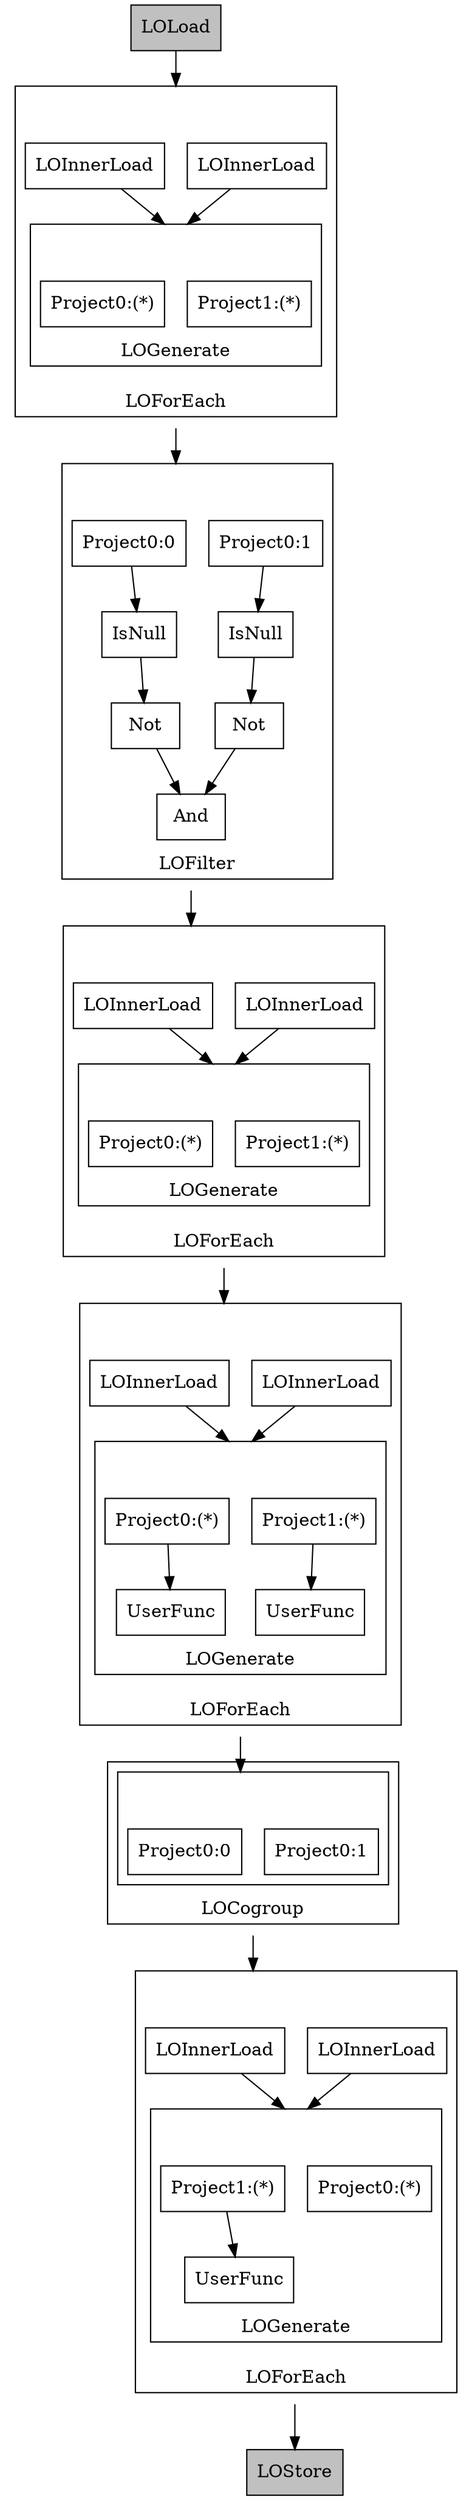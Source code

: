 #-----------------------------------------------
# New Logical Plan:
#-----------------------------------------------
digraph plan {
compound=true;
node [shape=rect];
1524063303 [label="LOStore", style="filled", fillcolor="gray"];
s1591684408_in [label="", style=invis, height=0, width=0];
s1591684408_out [label="", style=invis, height=0, width=0];
subgraph cluster_1591684408 {
label="LOForEach"labelloc=b;
283980484 [label="LOInnerLoad"];
1151330954 [label="LOInnerLoad"];
s1229322553_in [label="", style=invis, height=0, width=0];
s1229322553_out [label="", style=invis, height=0, width=0];
subgraph cluster_1229322553 {
label="LOGenerate"labelloc=b;
236054577 [label="Project0:(*)"];
s1229322553_in -> 236054577 [style=invis];
1718375554 [label="Project1:(*)"];
1377851222 [label="UserFunc"];
1718375554 -> 1377851222
s1229322553_in -> 1718375554 [style=invis];
};
236054577 -> s1229322553_out [style=invis];
1377851222 -> s1229322553_out [style=invis];
283980484 -> s1229322553_in [lhead=cluster_1229322553]
1151330954 -> s1229322553_in [lhead=cluster_1229322553]
s1591684408_in -> 283980484 [style=invis];
s1591684408_in -> 1151330954 [style=invis];
};
s1229322553_out -> s1591684408_out [style=invis];
s2015820261_out [label="", style=invis, height=0, width=0];
subgraph cluster_2015820261 {
label="LOCogroup"labelloc=b;
subgraph cluster_2015820261_837053032 {
label="";
s2015820261_837053032_in [label="", style=invis, height=0, width=0];
1189111555 [label="Project0:0"];
s2015820261_837053032_in -> 1189111555 [style=invis];
915085903 [label="Project0:1"];
s2015820261_837053032_in -> 915085903 [style=invis];
};
};
1189111555 -> s2015820261_out [style=invis];
915085903 -> s2015820261_out [style=invis];
s837053032_in [label="", style=invis, height=0, width=0];
s837053032_out [label="", style=invis, height=0, width=0];
subgraph cluster_837053032 {
label="LOForEach"labelloc=b;
709424757 [label="LOInnerLoad"];
472682755 [label="LOInnerLoad"];
s1351626789_in [label="", style=invis, height=0, width=0];
s1351626789_out [label="", style=invis, height=0, width=0];
subgraph cluster_1351626789 {
label="LOGenerate"labelloc=b;
1812245295 [label="Project0:(*)"];
646107664 [label="UserFunc"];
1812245295 -> 646107664
s1351626789_in -> 1812245295 [style=invis];
1454189616 [label="Project1:(*)"];
53489605 [label="UserFunc"];
1454189616 -> 53489605
s1351626789_in -> 1454189616 [style=invis];
};
646107664 -> s1351626789_out [style=invis];
53489605 -> s1351626789_out [style=invis];
709424757 -> s1351626789_in [lhead=cluster_1351626789]
472682755 -> s1351626789_in [lhead=cluster_1351626789]
s837053032_in -> 709424757 [style=invis];
s837053032_in -> 472682755 [style=invis];
};
s1351626789_out -> s837053032_out [style=invis];
s1032788969_in [label="", style=invis, height=0, width=0];
s1032788969_out [label="", style=invis, height=0, width=0];
subgraph cluster_1032788969 {
label="LOForEach"labelloc=b;
26174809 [label="LOInnerLoad"];
1833350875 [label="LOInnerLoad"];
s449507565_in [label="", style=invis, height=0, width=0];
s449507565_out [label="", style=invis, height=0, width=0];
subgraph cluster_449507565 {
label="LOGenerate"labelloc=b;
2121366929 [label="Project0:(*)"];
s449507565_in -> 2121366929 [style=invis];
1290468209 [label="Project1:(*)"];
s449507565_in -> 1290468209 [style=invis];
};
2121366929 -> s449507565_out [style=invis];
1290468209 -> s449507565_out [style=invis];
26174809 -> s449507565_in [lhead=cluster_449507565]
1833350875 -> s449507565_in [lhead=cluster_449507565]
s1032788969_in -> 26174809 [style=invis];
s1032788969_in -> 1833350875 [style=invis];
};
s449507565_out -> s1032788969_out [style=invis];
s853068360_in [label="", style=invis, height=0, width=0];
s853068360_out [label="", style=invis, height=0, width=0];
subgraph cluster_853068360 {
label="LOFilter"labelloc=b;
481105279 [label="Not"];
1235595167 [label="IsNull"];
881708381 [label="Project0:0"];
748454644 [label="Not"];
566207443 [label="IsNull"];
660493198 [label="Project0:1"];
17400039 [label="And"];
1235595167 -> 481105279
881708381 -> 1235595167
566207443 -> 748454644
660493198 -> 566207443
481105279 -> 17400039
748454644 -> 17400039
s853068360_in -> 881708381 [style=invis];
s853068360_in -> 660493198 [style=invis];
};
17400039 -> s853068360_out [style=invis];
919099148 [label="LOLoad", style="filled", fillcolor="gray"];
s601771480_in [label="", style=invis, height=0, width=0];
s601771480_out [label="", style=invis, height=0, width=0];
subgraph cluster_601771480 {
label="LOForEach"labelloc=b;
s1472770637_in [label="", style=invis, height=0, width=0];
s1472770637_out [label="", style=invis, height=0, width=0];
subgraph cluster_1472770637 {
label="LOGenerate"labelloc=b;
1481268344 [label="Project0:(*)"];
s1472770637_in -> 1481268344 [style=invis];
2046621584 [label="Project1:(*)"];
s1472770637_in -> 2046621584 [style=invis];
};
1481268344 -> s1472770637_out [style=invis];
2046621584 -> s1472770637_out [style=invis];
959580737 [label="LOInnerLoad"];
71257789 [label="LOInnerLoad"];
959580737 -> s1472770637_in [lhead=cluster_1472770637]
71257789 -> s1472770637_in [lhead=cluster_1472770637]
s601771480_in -> 959580737 [style=invis];
s601771480_in -> 71257789 [style=invis];
};
s1472770637_out -> s601771480_out [style=invis];
s1591684408_out -> 1524063303
s2015820261_out -> s1591684408_in [lhead=cluster_1591684408]
s837053032_out -> s2015820261_837053032_in [lhead=cluster_2015820261_837053032]
s1032788969_out -> s837053032_in [lhead=cluster_837053032]
s853068360_out -> s1032788969_in [lhead=cluster_1032788969]
919099148 -> s601771480_in [lhead=cluster_601771480]
s601771480_out -> s853068360_in [lhead=cluster_853068360]
}
#-----------------------------------------------
# Physical Plan:
#-----------------------------------------------
digraph plan {
compound=true;
node [shape=rect];
1923940087 [label="messages: Load(/me/tmp/emails.avro,\norg.apache.pig.piggybank.storage.avro.AvroStorage)", style="filled", fillcolor="gray"];
s487399360_in [label="", style=invis, height=0, width=0];
s487399360_out [label="", style=invis, height=0, width=0];
subgraph cluster_487399360 {
label="smaller: New For Each(true,true)[bag]"labelloc=b;
487399364 [label="Project[bag][0]"];
s487399360_in -> 487399364 [style=invis];
487399362 [label="Project[bag][1]"];
s487399360_in -> 487399362 [style=invis];
};
487399364 -> s487399360_out [style=invis];
487399362 -> s487399360_out [style=invis];
s487399300_in [label="", style=invis, height=0, width=0];
s487399300_out [label="", style=invis, height=0, width=0];
subgraph cluster_487399300 {
label="sent_counts: New For Each(true,false)[bag]"labelloc=b;
487399305 [label="Project[tuple][0]"];
s487399300_in -> 487399305 [style=invis];
487399303 [label="Project[bag][1]"];
487399302 [label="POUserFunc(org.apache.pig.builtin.COUNT)[long]"];
487399303 -> 487399302
s487399300_in -> 487399303 [style=invis];
};
487399305 -> s487399300_out [style=invis];
487399302 -> s487399300_out [style=invis];
487399330 [label="froms: Package[tuple]{tuple}"];
487399299 [label="sent_counts: Store(/tmp/sent_counts,\norg.apache.pig.builtin.PigStorage)", style="filled", fillcolor="gray"];
s487399329_in [label="", style=invis, height=0, width=0];
s487399329_out [label="", style=invis, height=0, width=0];
subgraph cluster_487399329 {
label="froms: Local Rearrange[tuple]{tuple}(false)"labelloc=b;
487399328 [label="Project[chararray][0]"];
s487399329_in -> 487399328 [style=invis];
487399306 [label="Project[chararray][1]"];
s487399329_in -> 487399306 [style=invis];
};
487399328 -> s487399329_out [style=invis];
487399306 -> s487399329_out [style=invis];
s487399332_in [label="", style=invis, height=0, width=0];
s487399332_out [label="", style=invis, height=0, width=0];
subgraph cluster_487399332 {
label="pairs: New For Each(false,false)[bag]"labelloc=b;
487399337 [label="POUserFunc(org.apache.pig.builtin.LOWER)[chararray]"];
487399359 [label="Project[chararray][0]"];
487399359 -> 487399337
s487399332_in -> 487399359 [style=invis];
487399334 [label="POUserFunc(org.apache.pig.builtin.LOWER)[chararray]"];
487399335 [label="Project[chararray][1]"];
487399335 -> 487399334
s487399332_in -> 487399335 [style=invis];
};
487399337 -> s487399332_out [style=invis];
487399334 -> s487399332_out [style=invis];
487399331 [label="froms: Global Rearrange[tuple]"];
s1923940092_in [label="", style=invis, height=0, width=0];
s1923940092_out [label="", style=invis, height=0, width=0];
subgraph cluster_1923940092 {
label="New For Each(false,false)[bag]"labelloc=b;
1923940088 [label="Project[bag][1]"];
s1923940092_in -> 1923940088 [style=invis];
1923940090 [label="Project[bag][2]"];
s1923940092_in -> 1923940090 [style=invis];
};
1923940088 -> s1923940092_out [style=invis];
1923940090 -> s1923940092_out [style=invis];
s1923940093_in [label="", style=invis, height=0, width=0];
s1923940093_out [label="", style=invis, height=0, width=0];
subgraph cluster_1923940093 {
label="messages: Filter[bag]"labelloc=b;
487399368 [label="Project[bag][1]"];
487399367 [label="POIsNull[boolean]"];
487399366 [label="Not[boolean]"];
487399365 [label="And[boolean]"];
1923940094 [label="Project[bag][0]"];
1923940095 [label="POIsNull[boolean]"];
1923940096 [label="Not[boolean]"];
487399368 -> 487399367
487399367 -> 487399366
487399366 -> 487399365
1923940094 -> 1923940095
1923940095 -> 1923940096
1923940096 -> 487399365
s1923940093_in -> 487399368 [style=invis];
s1923940093_in -> 1923940094 [style=invis];
};
487399365 -> s1923940093_out [style=invis];
1923940087 -> s1923940092_in [lhead=cluster_1923940092]
s487399360_out -> s487399332_in [lhead=cluster_487399332]
s487399300_out -> 487399299
487399330 -> s487399300_in [lhead=cluster_487399300]
s487399329_out -> 487399331
s487399332_out -> s487399329_in [lhead=cluster_487399329]
487399331 -> 487399330
s1923940092_out -> s1923940093_in [lhead=cluster_1923940093]
s1923940093_out -> s487399360_in [lhead=cluster_487399360]
}

#--------------------------------------------------
# Map Reduce Plan                                  
#--------------------------------------------------
digraph plan {
compound=true;
node [shape=rect];
s487399298_in [label="", style=invis, height=0, width=0];
s487399298_out [label="", style=invis, height=0, width=0];
subgraph cluster_487399298 {
label="Map - Combine - Reduce Parallelism: 1, Global Sort: false"; style="filled"; fillcolor="#EEEEEE"labelloc=b;
s0_in [label="", style=invis, height=0, width=0];
s0_out [label="", style=invis, height=0, width=0];
subgraph cluster_0 {
label="Map"; style="filled"; fillcolor="white"labelloc=b;
1923940087 [label="messages: Load(/me/tmp/emails.avro,\norg.apache.pig.piggybank.storage.avro.AvroStorage)", style="filled", fillcolor="gray"];
s487399360_in [label="", style=invis, height=0, width=0];
s487399360_out [label="", style=invis, height=0, width=0];
subgraph cluster_487399360 {
label="smaller: New For Each(true,true)[bag]"labelloc=b;
487399364 [label="Project[bag][0]"];
s487399360_in -> 487399364 [style=invis];
487399362 [label="Project[bag][1]"];
s487399360_in -> 487399362 [style=invis];
};
487399364 -> s487399360_out [style=invis];
487399362 -> s487399360_out [style=invis];
s487399332_in [label="", style=invis, height=0, width=0];
s487399332_out [label="", style=invis, height=0, width=0];
subgraph cluster_487399332 {
label="pairs: New For Each(false,false)[bag]"labelloc=b;
487399337 [label="POUserFunc(org.apache.pig.builtin.LOWER)[chararray]"];
487399359 [label="Project[chararray][0]"];
487399359 -> 487399337
s487399332_in -> 487399359 [style=invis];
487399334 [label="POUserFunc(org.apache.pig.builtin.LOWER)[chararray]"];
487399335 [label="Project[chararray][1]"];
487399335 -> 487399334
s487399332_in -> 487399335 [style=invis];
};
487399337 -> s487399332_out [style=invis];
487399334 -> s487399332_out [style=invis];
s487399297_in [label="", style=invis, height=0, width=0];
s487399297_out [label="", style=invis, height=0, width=0];
subgraph cluster_487399297 {
label="sent_counts: New For Each(false,false)[bag]"labelloc=b;
487399275 [label="Project[tuple][0]"];
s487399297_in -> 487399275 [style=invis];
487399273 [label="Project[bag][1]"];
487399274 [label="POUserFunc(org.apache.pig.builtin.COUNT$Initial)[tuple]"];
487399273 -> 487399274
s487399297_in -> 487399273 [style=invis];
};
487399275 -> s487399297_out [style=invis];
487399274 -> s487399297_out [style=invis];
s487399243_in [label="", style=invis, height=0, width=0];
s487399243_out [label="", style=invis, height=0, width=0];
subgraph cluster_487399243 {
label="froms: Local Rearrange[tuple]{tuple}(false)"labelloc=b;
487399242 [label="Project[tuple][0]"];
s487399243_in -> 487399242 [style=invis];
};
487399242 -> s487399243_out [style=invis];
487399241 [label="Pre Combiner Local Rearrange[tuple]{Unknown}"];
s1923940092_in [label="", style=invis, height=0, width=0];
s1923940092_out [label="", style=invis, height=0, width=0];
subgraph cluster_1923940092 {
label="New For Each(false,false)[bag]"labelloc=b;
1923940088 [label="Project[bag][1]"];
s1923940092_in -> 1923940088 [style=invis];
1923940090 [label="Project[bag][2]"];
s1923940092_in -> 1923940090 [style=invis];
};
1923940088 -> s1923940092_out [style=invis];
1923940090 -> s1923940092_out [style=invis];
s1923940093_in [label="", style=invis, height=0, width=0];
s1923940093_out [label="", style=invis, height=0, width=0];
subgraph cluster_1923940093 {
label="messages: Filter[bag]"labelloc=b;
487399368 [label="Project[bag][1]"];
487399367 [label="POIsNull[boolean]"];
487399366 [label="Not[boolean]"];
487399365 [label="And[boolean]"];
1923940094 [label="Project[bag][0]"];
1923940095 [label="POIsNull[boolean]"];
1923940096 [label="Not[boolean]"];
487399368 -> 487399367
487399367 -> 487399366
487399366 -> 487399365
1923940094 -> 1923940095
1923940095 -> 1923940096
1923940096 -> 487399365
s1923940093_in -> 487399368 [style=invis];
s1923940093_in -> 1923940094 [style=invis];
};
487399365 -> s1923940093_out [style=invis];
1923940087 -> s1923940092_in [lhead=cluster_1923940092]
s487399360_out -> s487399332_in [lhead=cluster_487399332]
s487399332_out -> 487399241
s487399297_out -> s487399243_in [lhead=cluster_487399243]
487399241 -> s487399297_in [lhead=cluster_487399297]
s1923940092_out -> s1923940093_in [lhead=cluster_1923940093]
s1923940093_out -> s487399360_in [lhead=cluster_487399360]
s0_in -> 1923940087 [style=invis];
};
s487399243_out -> s0_out [style=invis];
s1_in [label="", style=invis, height=0, width=0];
s1_out [label="", style=invis, height=0, width=0];
subgraph cluster_1 {
label="Combine"; style="filled"; fillcolor="white"labelloc=b;
s487399238_in [label="", style=invis, height=0, width=0];
s487399238_out [label="", style=invis, height=0, width=0];
subgraph cluster_487399238 {
label="froms: Local Rearrange[tuple]{tuple}(false)"labelloc=b;
487399237 [label="Project[tuple][0]"];
s487399238_in -> 487399237 [style=invis];
};
487399237 -> s487399238_out [style=invis];
s487399272_in [label="", style=invis, height=0, width=0];
s487399272_out [label="", style=invis, height=0, width=0];
subgraph cluster_487399272 {
label="sent_counts: New For Each(false,false)[bag]"labelloc=b;
487399271 [label="Project[tuple][0]"];
s487399272_in -> 487399271 [style=invis];
487399269 [label="Project[bag][1]"];
487399270 [label="POUserFunc(org.apache.pig.builtin.COUNT$Intermediate)[tuple]"];
487399269 -> 487399270
s487399272_in -> 487399269 [style=invis];
};
487399271 -> s487399272_out [style=invis];
487399270 -> s487399272_out [style=invis];
487399267 [label="POCombinerPackage[tuple]{tuple}"];
s487399272_out -> s487399238_in [lhead=cluster_487399238]
487399267 -> s487399272_in [lhead=cluster_487399272]
s1_in -> 487399267 [style=invis];
};
s487399238_out -> s1_out [style=invis];
s2_in [label="", style=invis, height=0, width=0];
s2_out [label="", style=invis, height=0, width=0];
subgraph cluster_2 {
label="Reduce"; style="filled"; fillcolor="white"labelloc=b;
487399236 [label="POCombinerPackage[tuple]{tuple}"];
s487399300_in [label="", style=invis, height=0, width=0];
s487399300_out [label="", style=invis, height=0, width=0];
subgraph cluster_487399300 {
label="sent_counts: New For Each(true,false)[bag]"labelloc=b;
487399305 [label="Project[tuple][0]"];
s487399300_in -> 487399305 [style=invis];
487399268 [label="Project[bag][1]"];
487399302 [label="POUserFunc(org.apache.pig.builtin.COUNT$Final)[long]"];
487399268 -> 487399302
s487399300_in -> 487399268 [style=invis];
};
487399305 -> s487399300_out [style=invis];
487399302 -> s487399300_out [style=invis];
487399299 [label="sent_counts: Store(/tmp/sent_counts,\norg.apache.pig.builtin.PigStorage)", style="filled", fillcolor="gray"];
487399236 -> s487399300_in [lhead=cluster_487399300]
s487399300_out -> 487399299
s2_in -> 487399236 [style=invis];
};
487399299 -> s2_out [style=invis];
s0_out -> s1_in [lhead=cluster_1]
s1_out -> s2_in [lhead=cluster_2]
s487399298_in -> s0_in [style=invis];
};
s2_out -> s487399298_out [style=invis];
}

